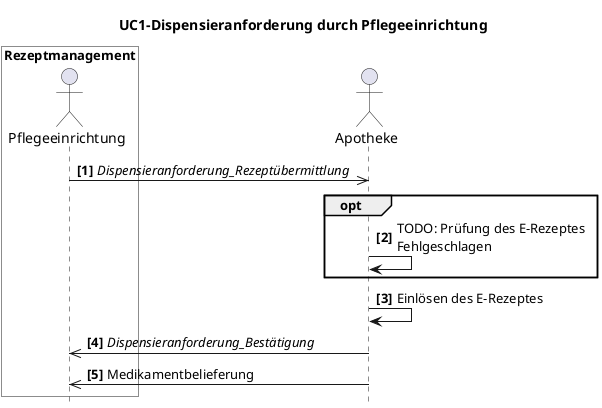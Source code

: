 @startuml name = "UC1-Rezeptanforderung-Pflege"


skinparam maxMessageSize 200

box "Rezeptmanagement" #White
    actor "Pflegeeinrichtung" as Pflegeeinrichtung
end box
actor Apotheke

title UC1-Dispensieranforderung durch Pflegeeinrichtung
hide footbox
autonumber "<b>[0]"

Pflegeeinrichtung ->> Apotheke: //Dispensieranforderung_Rezeptübermittlung//

opt
 Apotheke -> Apotheke: TODO: Prüfung des E-Rezeptes Fehlgeschlagen
end

Apotheke -> Apotheke: Einlösen des E-Rezeptes

Apotheke ->> Pflegeeinrichtung: //Dispensieranforderung_Bestätigung//
Apotheke ->> Pflegeeinrichtung: Medikamentbelieferung

@enduml